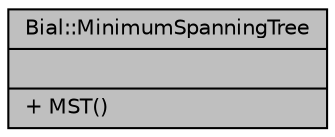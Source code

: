 digraph "Bial::MinimumSpanningTree"
{
  edge [fontname="Helvetica",fontsize="10",labelfontname="Helvetica",labelfontsize="10"];
  node [fontname="Helvetica",fontsize="10",shape=record];
  Node1 [label="{Bial::MinimumSpanningTree\n||+ MST()\l}",height=0.2,width=0.4,color="black", fillcolor="grey75", style="filled", fontcolor="black"];
}
